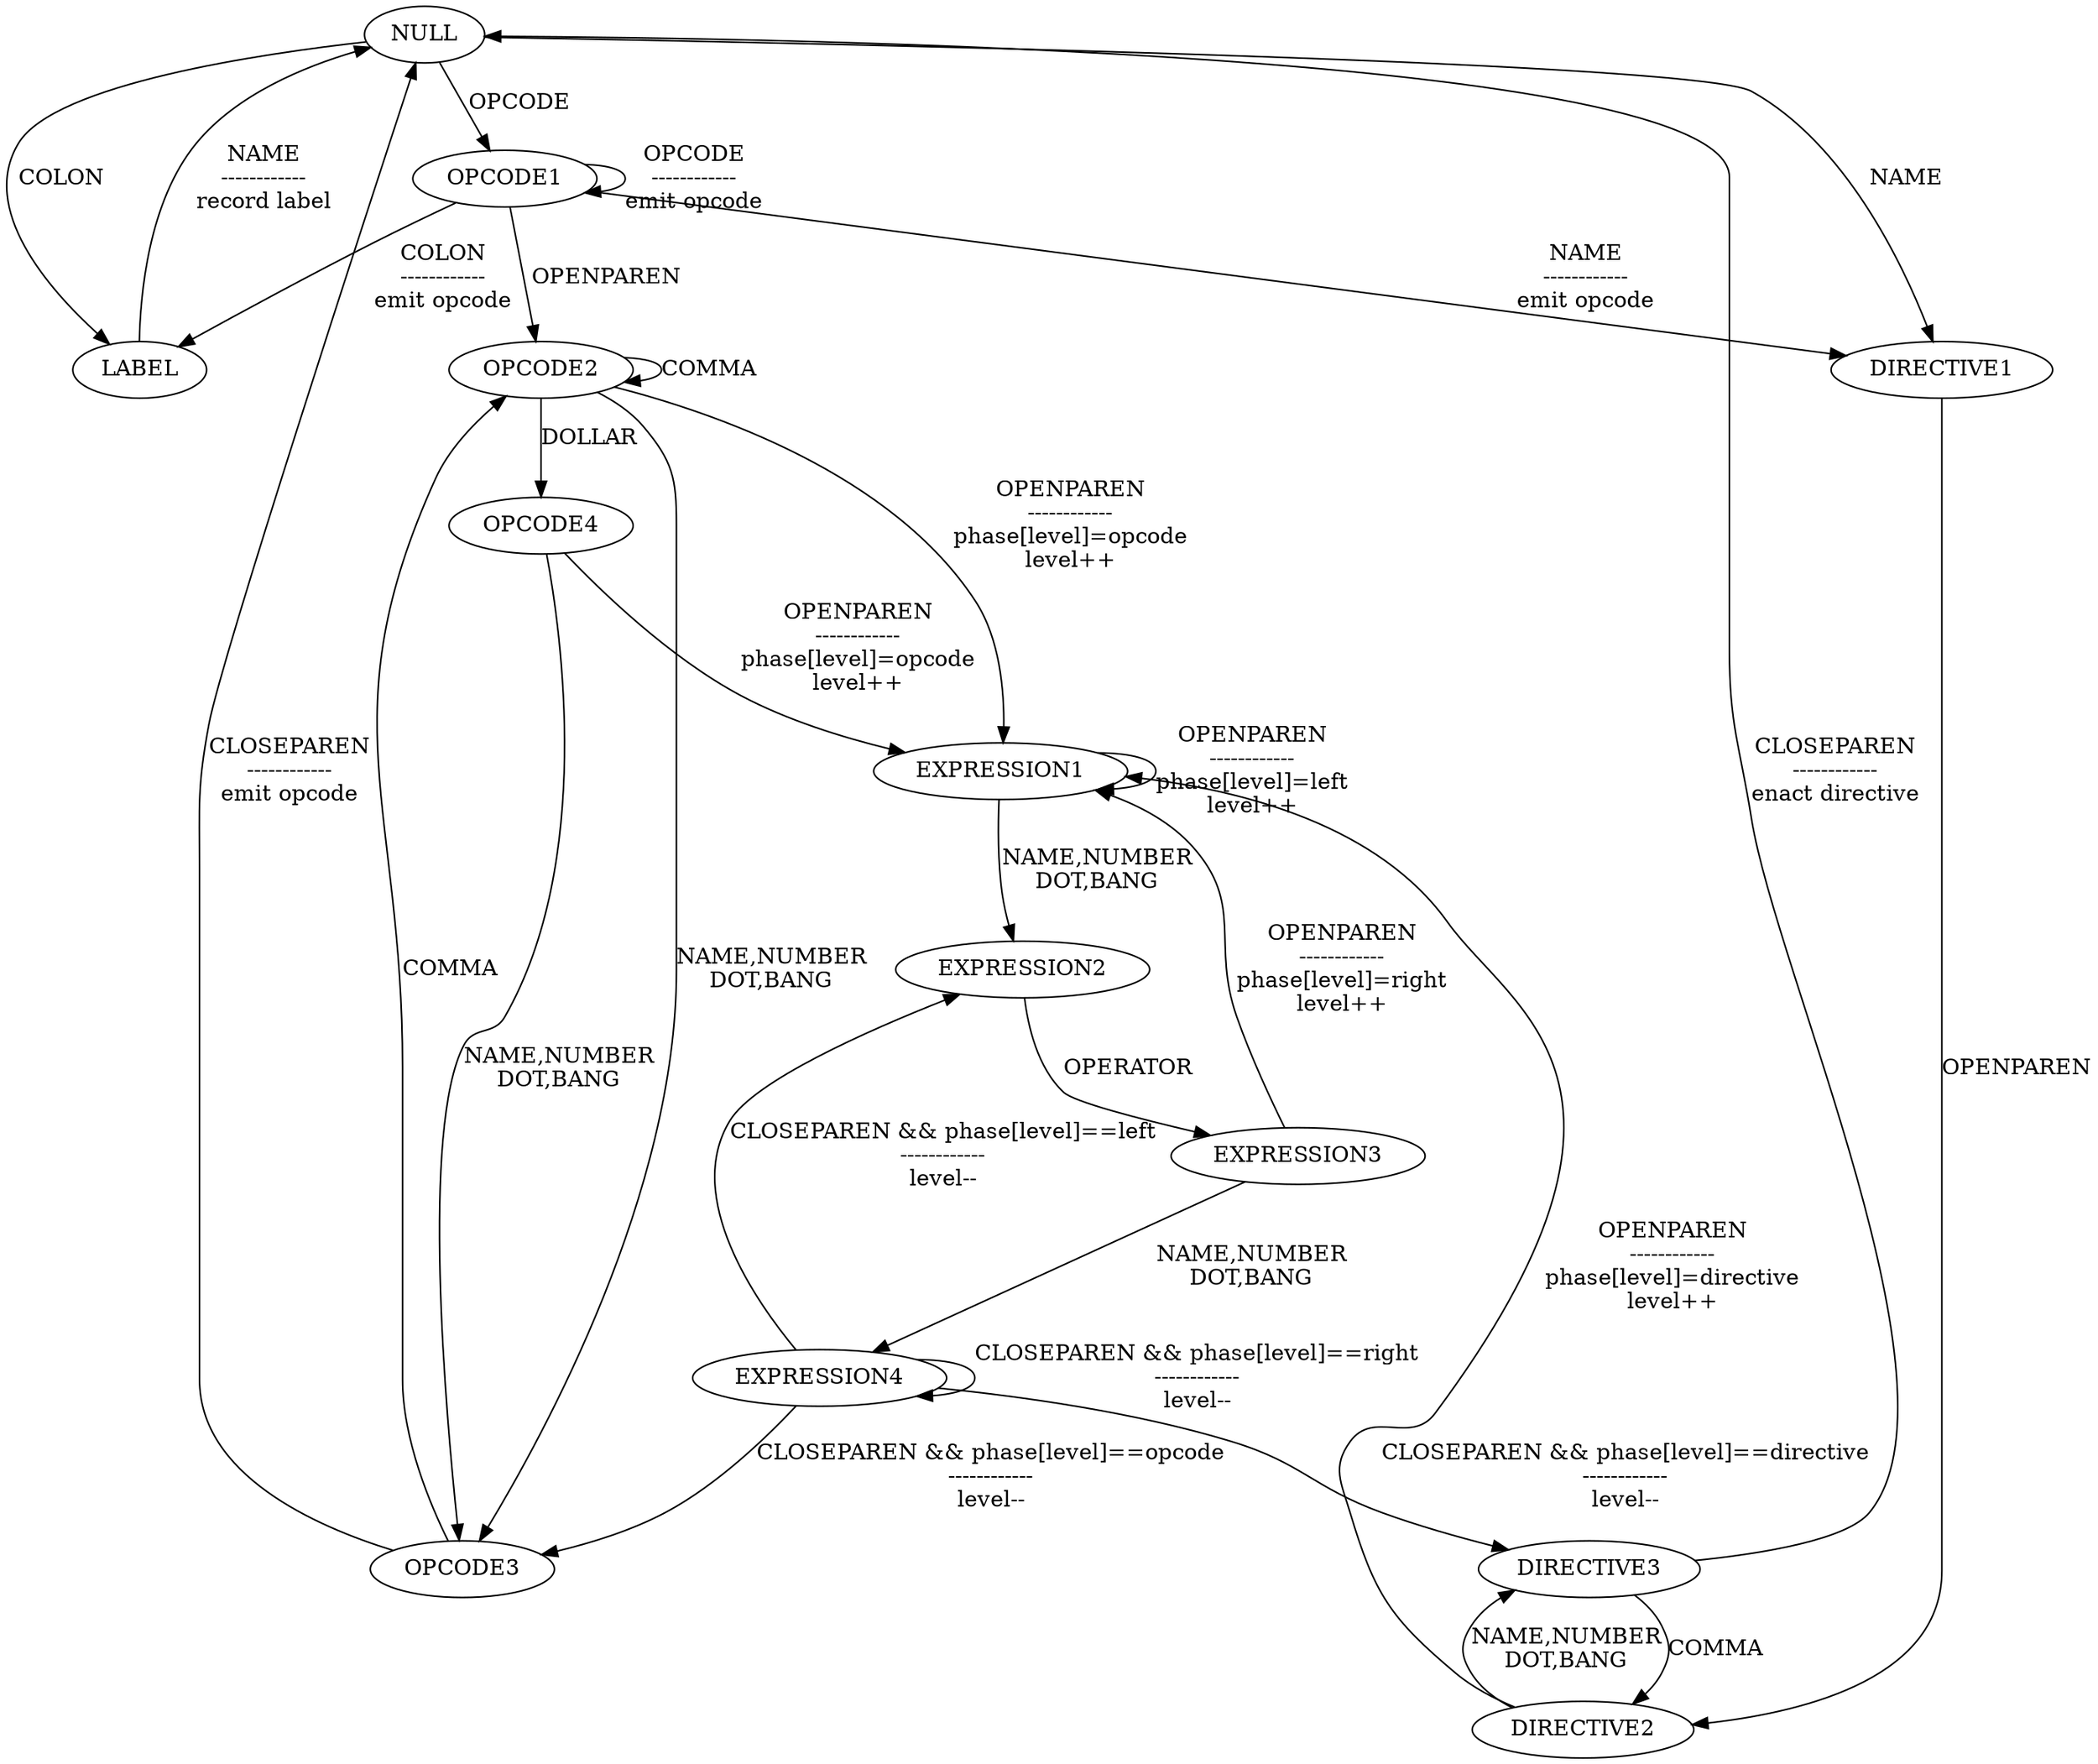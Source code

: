 /* ***********************************************************************
   Open SigComp -- Implementation of RFC 3320 Signaling Compression

   Copyright 2005 Estacado Systems, LLC

   Your use of this code is governed by the license under which it
   has been provided to you. Unless you have a written and signed
   document from Estacado Systems, LLC stating otherwise, your license
   is as provided by the GNU General Public License version 2, a copy
   of which is available in this project in the file named "LICENSE."
   Alternately, a copy of the licence is available by writing to
   the Free Software Foundation, Inc., 59 Temple Place, Suite 330,
   Boston, MA 02110-1307 USA

   Unless your use of this code is goverened by a written and signed
   contract containing provisions to the contrary, this program is
   distributed WITHOUT ANY WARRANTY; without even the implied warrant
   of MERCHANTABILITY of FITNESS FOR A PARTICULAR PURPOSE. See the
   license for additional details.

   To discuss alternate licensing terms, contact info@estacado.net
 *********************************************************************** */

// This digraph defines the syntax state machine for parsing the
// UDVM assembly language format.

digraph udvm_asm_syntax
{
  NULL;

  LABEL;

  OPCODE1;
  OPCODE2;
  OPCODE3;
  OPCODE4;

  DIRECTIVE1;
  DIRECTIVE2;
  DIRECTIVE3;

  EXPRESSION1;
  EXPRESSION2;
  EXPRESSION3;
  EXPRESSION4;

  /* Transitions from NULL */
  NULL->OPCODE1 [label=OPCODE]
  NULL->DIRECTIVE1 [label=NAME]
  NULL->LABEL [label=COLON]

  /* Transitions from OPCODE1 */
  OPCODE1->OPCODE1 [label="OPCODE\n------------\nemit opcode"]
  OPCODE1->DIRECTIVE1 [label="NAME\n------------\nemit opcode"]
  OPCODE1->LABEL [label="COLON\n------------\nemit opcode"]
  OPCODE1->OPCODE2 [label="OPENPAREN"]

  /* Transitions from OPCODE2 */
  OPCODE2->OPCODE2 [label="COMMA"]
  OPCODE2->OPCODE3 [label="NAME,NUMBER\nDOT,BANG"]
  OPCODE2->OPCODE4 [label="DOLLAR"]
  OPCODE2->EXPRESSION1 [label="OPENPAREN\n------------\nphase[level]=opcode\nlevel++"]

  /* Transitions from OPCODE3 */
  OPCODE3->OPCODE2 [label="COMMA"]
  OPCODE3->NULL [label="CLOSEPAREN\n------------\nemit opcode"]

  /* Transitions from OPCODE4 */
  OPCODE4->OPCODE3 [label="NAME,NUMBER\nDOT,BANG"]
  OPCODE4->EXPRESSION1 [label="OPENPAREN\n------------\nphase[level]=opcode\nlevel++"]

  /* Transitions from DIRECTIVE1 */
  DIRECTIVE1->DIRECTIVE2 [label="OPENPAREN"]

  /* Transitions from DIRECTIVE2 */
  DIRECTIVE2->DIRECTIVE3 [label="NAME,NUMBER\nDOT,BANG"]
  DIRECTIVE2->EXPRESSION1 [label="OPENPAREN\n------------\nphase[level]=directive\nlevel++"]
  
  /* Transitions from DIRECTIVE3 */
  DIRECTIVE3->DIRECTIVE2 [label="COMMA"]
  DIRECTIVE3->NULL [label="CLOSEPAREN\n------------\nenact directive"]

  /* Transitions from LABEL */
  LABEL->NULL [label="NAME\n------------\nrecord label"]

  /* Transitions from EXPRESSION1 */
  EXPRESSION1->EXPRESSION1 [label="OPENPAREN\n------------\nphase[level]=left\nlevel++"]
  EXPRESSION1->EXPRESSION2 [label="NAME,NUMBER\nDOT,BANG"]

  /* Transitions from EXPRESSION2 */
  EXPRESSION2->EXPRESSION3 [label="OPERATOR"]

  /* Transitions from EXPRESSION3 */
  EXPRESSION3->EXPRESSION1 [label="OPENPAREN\n------------\nphase[level]=right\nlevel++"]
  EXPRESSION3->EXPRESSION4 [label="NAME,NUMBER\nDOT,BANG"]

  /* Transitions from EXPRESSION4 */
  EXPRESSION4->OPCODE3 [label="CLOSEPAREN && phase[level]==opcode\n------------\nlevel--"]
  EXPRESSION4->DIRECTIVE3 [label="CLOSEPAREN && phase[level]==directive\n------------\nlevel--"]
  EXPRESSION4->EXPRESSION2 [label="CLOSEPAREN && phase[level]==left\n------------\nlevel--"]
  EXPRESSION4->EXPRESSION4 [label="CLOSEPAREN && phase[level]==right\n------------\nlevel--"]
}
